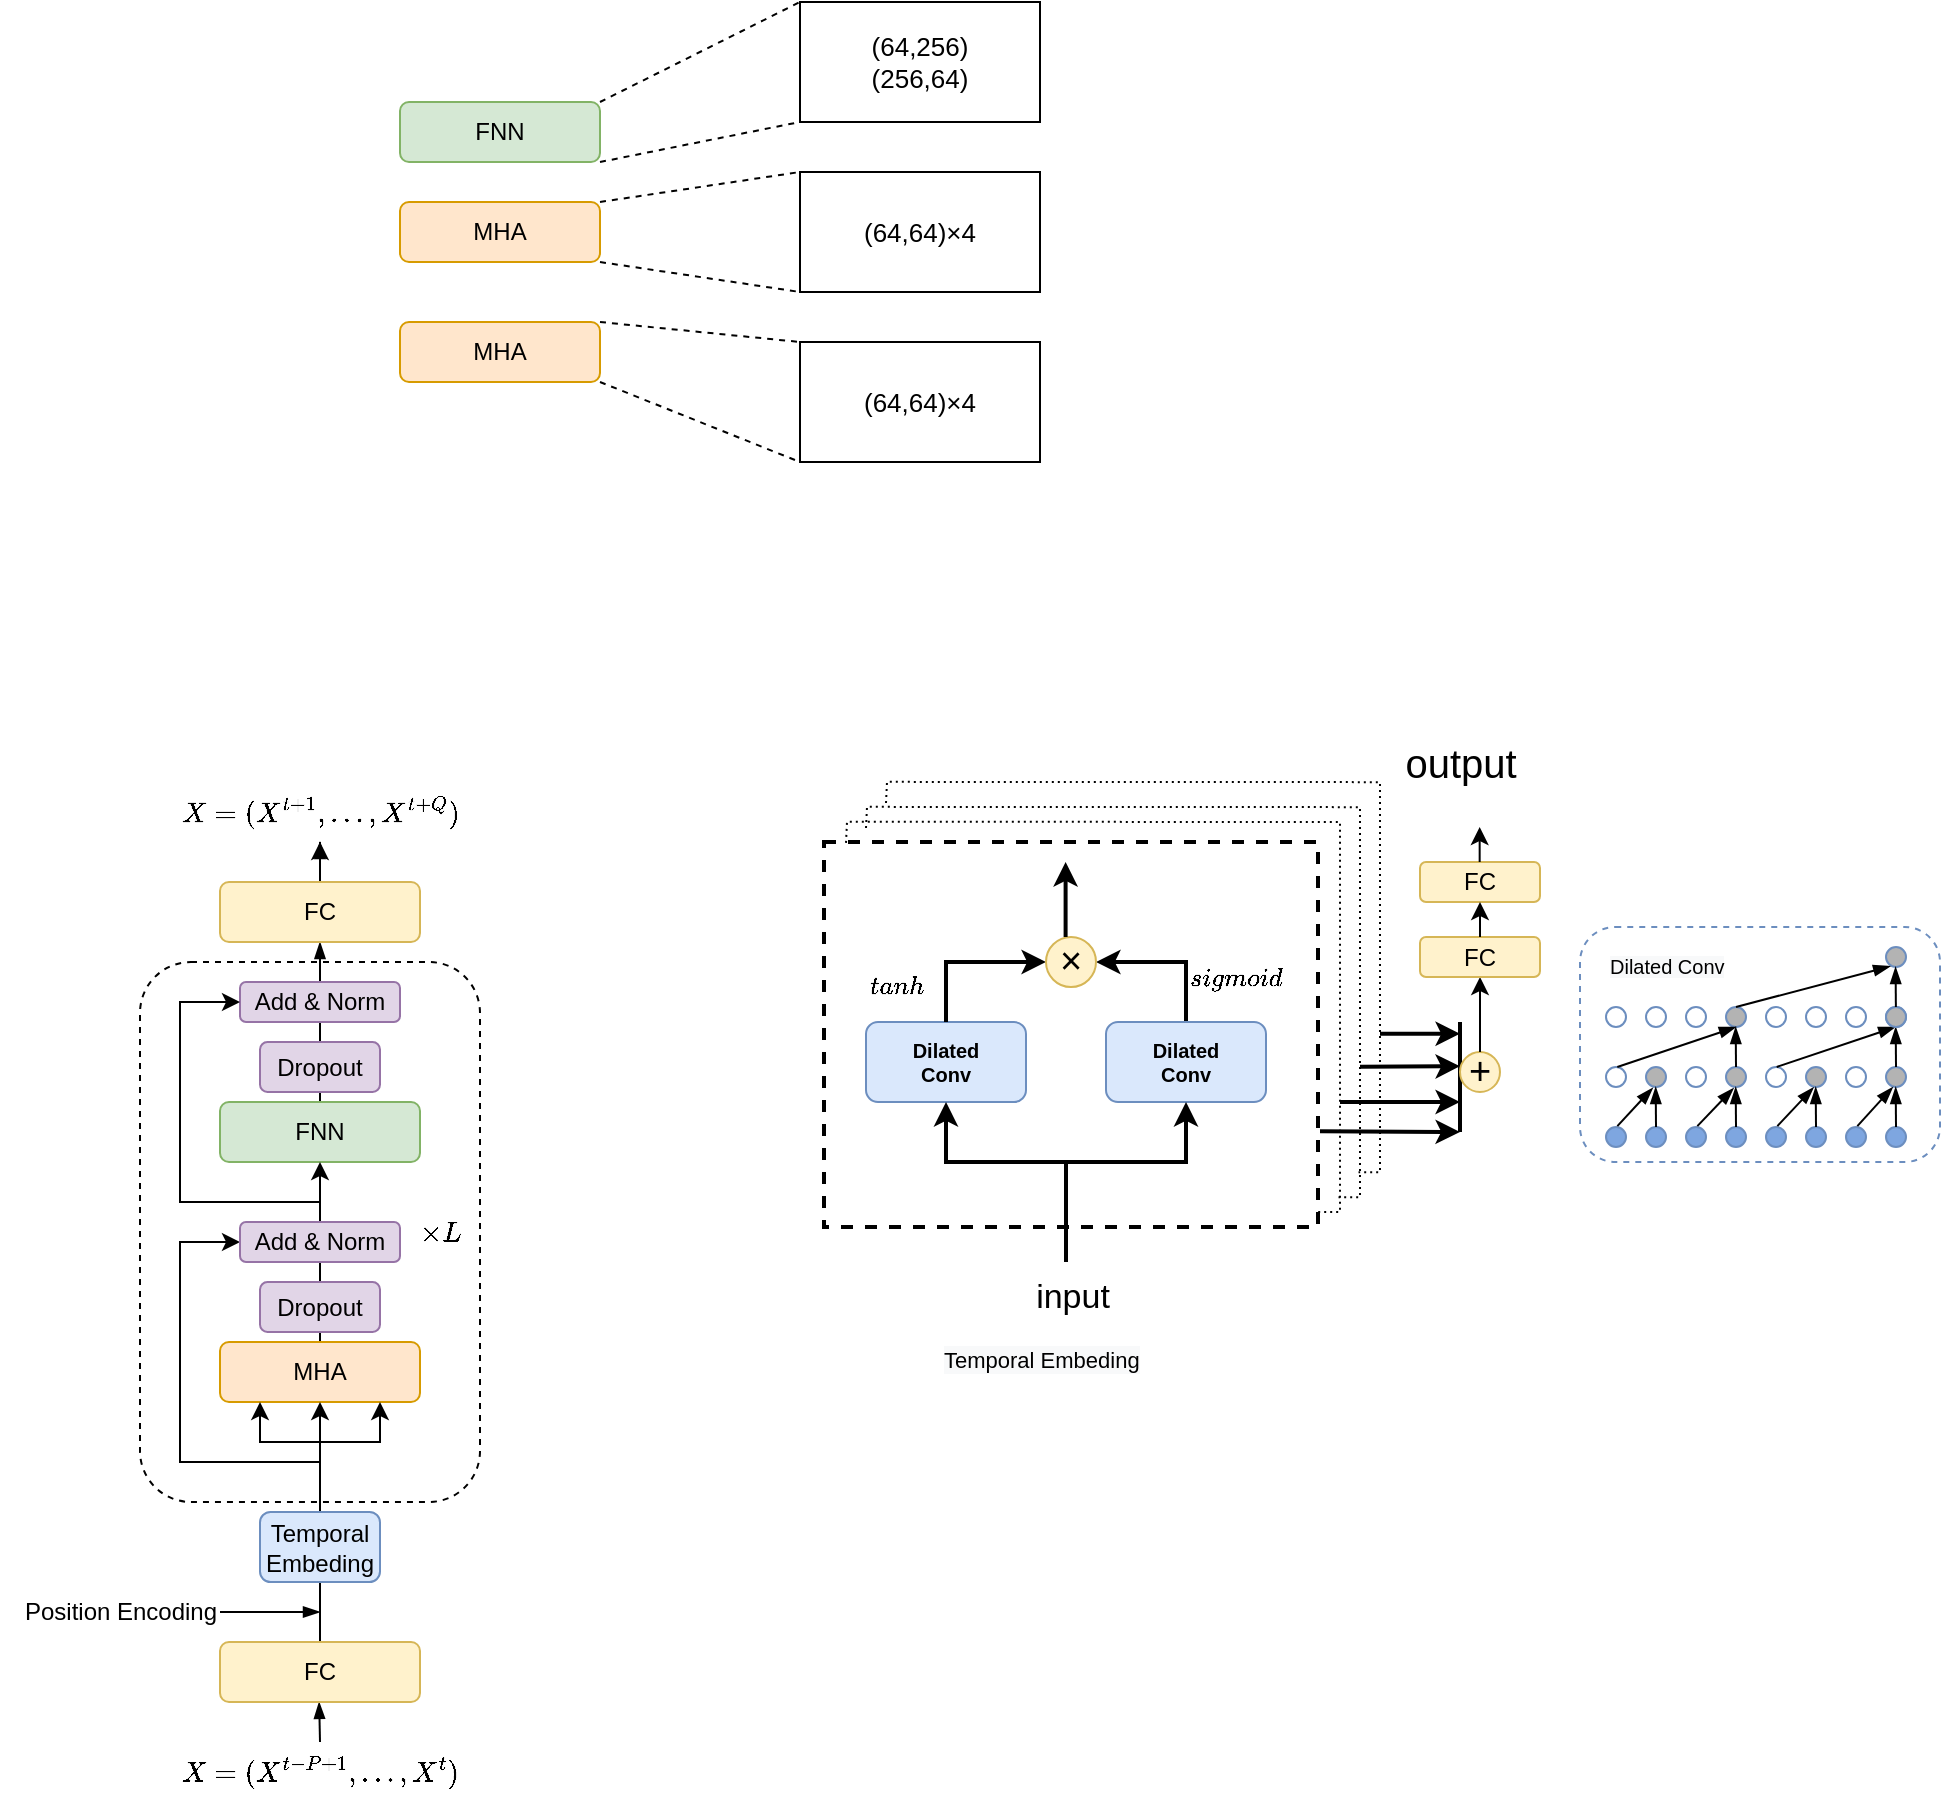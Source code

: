 <mxfile version="20.5.2" type="github">
  <diagram id="8wdQnnvvIOz9vKfe4MHK" name="第 1 页">
    <mxGraphModel dx="1375" dy="761" grid="1" gridSize="10" guides="1" tooltips="1" connect="1" arrows="1" fold="1" page="1" pageScale="1" pageWidth="827" pageHeight="1169" math="1" shadow="0">
      <root>
        <mxCell id="0" />
        <mxCell id="1" parent="0" />
        <mxCell id="e7qZqMkSA_Kf9c3aGl6x-2" value="MHA" style="rounded=1;whiteSpace=wrap;html=1;fillColor=#ffe6cc;strokeColor=#d79b00;" parent="1" vertex="1">
          <mxGeometry x="270" y="350" width="100" height="30" as="geometry" />
        </mxCell>
        <mxCell id="e7qZqMkSA_Kf9c3aGl6x-4" value="FNN" style="rounded=1;whiteSpace=wrap;html=1;fillColor=#d5e8d4;strokeColor=#82b366;" parent="1" vertex="1">
          <mxGeometry x="270" y="300" width="100" height="30" as="geometry" />
        </mxCell>
        <mxCell id="e7qZqMkSA_Kf9c3aGl6x-6" value="&lt;font style=&quot;font-size: 13px;&quot;&gt;(64,256)&lt;br&gt;(256,64)&lt;/font&gt;" style="rounded=0;whiteSpace=wrap;html=1;" parent="1" vertex="1">
          <mxGeometry x="470" y="250" width="120" height="60" as="geometry" />
        </mxCell>
        <mxCell id="e7qZqMkSA_Kf9c3aGl6x-7" value="&lt;font style=&quot;font-size: 13px;&quot;&gt;(64,64)×4&lt;/font&gt;" style="rounded=0;whiteSpace=wrap;html=1;" parent="1" vertex="1">
          <mxGeometry x="470" y="335" width="120" height="60" as="geometry" />
        </mxCell>
        <mxCell id="e7qZqMkSA_Kf9c3aGl6x-9" value="" style="endArrow=none;dashed=1;html=1;rounded=0;entryX=0;entryY=0;entryDx=0;entryDy=0;" parent="1" target="e7qZqMkSA_Kf9c3aGl6x-6" edge="1">
          <mxGeometry width="50" height="50" relative="1" as="geometry">
            <mxPoint x="370" y="300" as="sourcePoint" />
            <mxPoint x="420" y="250" as="targetPoint" />
          </mxGeometry>
        </mxCell>
        <mxCell id="e7qZqMkSA_Kf9c3aGl6x-10" value="" style="endArrow=none;dashed=1;html=1;rounded=0;entryX=0;entryY=1;entryDx=0;entryDy=0;" parent="1" target="e7qZqMkSA_Kf9c3aGl6x-6" edge="1">
          <mxGeometry width="50" height="50" relative="1" as="geometry">
            <mxPoint x="370" y="330" as="sourcePoint" />
            <mxPoint x="470" y="270" as="targetPoint" />
          </mxGeometry>
        </mxCell>
        <mxCell id="e7qZqMkSA_Kf9c3aGl6x-12" value="" style="endArrow=none;dashed=1;html=1;rounded=0;fontSize=13;entryX=0;entryY=0;entryDx=0;entryDy=0;" parent="1" target="e7qZqMkSA_Kf9c3aGl6x-7" edge="1">
          <mxGeometry width="50" height="50" relative="1" as="geometry">
            <mxPoint x="370" y="350" as="sourcePoint" />
            <mxPoint x="420" y="300" as="targetPoint" />
          </mxGeometry>
        </mxCell>
        <mxCell id="e7qZqMkSA_Kf9c3aGl6x-14" value="" style="endArrow=none;dashed=1;html=1;rounded=0;fontSize=13;entryX=0;entryY=1;entryDx=0;entryDy=0;exitX=1;exitY=1;exitDx=0;exitDy=0;" parent="1" source="e7qZqMkSA_Kf9c3aGl6x-2" target="e7qZqMkSA_Kf9c3aGl6x-7" edge="1">
          <mxGeometry width="50" height="50" relative="1" as="geometry">
            <mxPoint x="380" y="360" as="sourcePoint" />
            <mxPoint x="479.04" y="337.02" as="targetPoint" />
          </mxGeometry>
        </mxCell>
        <mxCell id="e7qZqMkSA_Kf9c3aGl6x-17" value="MHA" style="rounded=1;whiteSpace=wrap;html=1;fillColor=#ffe6cc;strokeColor=#d79b00;" parent="1" vertex="1">
          <mxGeometry x="270" y="410" width="100" height="30" as="geometry" />
        </mxCell>
        <mxCell id="e7qZqMkSA_Kf9c3aGl6x-18" value="&lt;font style=&quot;font-size: 13px;&quot;&gt;(64,64)×4&lt;/font&gt;" style="rounded=0;whiteSpace=wrap;html=1;" parent="1" vertex="1">
          <mxGeometry x="470" y="420" width="120" height="60" as="geometry" />
        </mxCell>
        <mxCell id="e7qZqMkSA_Kf9c3aGl6x-23" value="" style="endArrow=none;dashed=1;html=1;rounded=0;fontSize=13;entryX=0;entryY=0;entryDx=0;entryDy=0;exitX=1;exitY=0;exitDx=0;exitDy=0;" parent="1" source="e7qZqMkSA_Kf9c3aGl6x-17" target="e7qZqMkSA_Kf9c3aGl6x-18" edge="1">
          <mxGeometry width="50" height="50" relative="1" as="geometry">
            <mxPoint x="380" y="390" as="sourcePoint" />
            <mxPoint x="480" y="390" as="targetPoint" />
          </mxGeometry>
        </mxCell>
        <mxCell id="e7qZqMkSA_Kf9c3aGl6x-24" value="" style="endArrow=none;dashed=1;html=1;rounded=0;fontSize=13;entryX=0;entryY=1;entryDx=0;entryDy=0;exitX=1;exitY=1;exitDx=0;exitDy=0;" parent="1" source="e7qZqMkSA_Kf9c3aGl6x-17" target="e7qZqMkSA_Kf9c3aGl6x-18" edge="1">
          <mxGeometry width="50" height="50" relative="1" as="geometry">
            <mxPoint x="380" y="390" as="sourcePoint" />
            <mxPoint x="480" y="390" as="targetPoint" />
          </mxGeometry>
        </mxCell>
        <mxCell id="Rmtb3irvOzr1RXj2wSrz-20" style="edgeStyle=orthogonalEdgeStyle;rounded=0;orthogonalLoop=1;jettySize=auto;html=1;startArrow=none;startFill=0;endArrow=blockThin;endFill=1;" parent="1" source="Rmtb3irvOzr1RXj2wSrz-1" edge="1">
          <mxGeometry relative="1" as="geometry">
            <mxPoint x="230" y="720" as="targetPoint" />
          </mxGeometry>
        </mxCell>
        <mxCell id="Rmtb3irvOzr1RXj2wSrz-1" value="FNN" style="rounded=1;whiteSpace=wrap;html=1;fillColor=#d5e8d4;strokeColor=#82b366;" parent="1" vertex="1">
          <mxGeometry x="180" y="800" width="100" height="30" as="geometry" />
        </mxCell>
        <mxCell id="Rmtb3irvOzr1RXj2wSrz-9" value="" style="edgeStyle=orthogonalEdgeStyle;rounded=0;orthogonalLoop=1;jettySize=auto;html=1;" parent="1" source="Rmtb3irvOzr1RXj2wSrz-2" target="Rmtb3irvOzr1RXj2wSrz-1" edge="1">
          <mxGeometry relative="1" as="geometry" />
        </mxCell>
        <mxCell id="Rmtb3irvOzr1RXj2wSrz-2" value="MHA" style="rounded=1;whiteSpace=wrap;html=1;fillColor=#ffe6cc;strokeColor=#d79b00;" parent="1" vertex="1">
          <mxGeometry x="180" y="920" width="100" height="30" as="geometry" />
        </mxCell>
        <mxCell id="Rmtb3irvOzr1RXj2wSrz-3" value="$$X = (X^{t-P+1},...,X^{t})$$" style="text;html=1;align=center;verticalAlign=middle;resizable=0;points=[];autosize=1;strokeColor=none;fillColor=none;" parent="1" vertex="1">
          <mxGeometry x="145" y="1120" width="170" height="30" as="geometry" />
        </mxCell>
        <mxCell id="Rmtb3irvOzr1RXj2wSrz-4" value="" style="endArrow=blockThin;html=1;rounded=0;endFill=1;" parent="1" edge="1">
          <mxGeometry width="50" height="50" relative="1" as="geometry">
            <mxPoint x="230" y="1120" as="sourcePoint" />
            <mxPoint x="229.58" y="1100" as="targetPoint" />
          </mxGeometry>
        </mxCell>
        <mxCell id="Rmtb3irvOzr1RXj2wSrz-7" style="edgeStyle=orthogonalEdgeStyle;rounded=0;orthogonalLoop=1;jettySize=auto;html=1;endArrow=classic;endFill=1;" parent="1" source="Rmtb3irvOzr1RXj2wSrz-6" edge="1">
          <mxGeometry relative="1" as="geometry">
            <mxPoint x="230" y="950" as="targetPoint" />
          </mxGeometry>
        </mxCell>
        <mxCell id="Rmtb3irvOzr1RXj2wSrz-6" value="FC" style="rounded=1;whiteSpace=wrap;html=1;fillColor=#fff2cc;strokeColor=#d6b656;" parent="1" vertex="1">
          <mxGeometry x="180" y="1070" width="100" height="30" as="geometry" />
        </mxCell>
        <mxCell id="Rmtb3irvOzr1RXj2wSrz-10" value="" style="endArrow=classic;html=1;rounded=0;endFill=1;startArrow=classic;startFill=1;" parent="1" edge="1">
          <mxGeometry width="50" height="50" relative="1" as="geometry">
            <mxPoint x="200" y="950" as="sourcePoint" />
            <mxPoint x="260" y="950" as="targetPoint" />
            <Array as="points">
              <mxPoint x="200" y="970" />
              <mxPoint x="260" y="970" />
            </Array>
          </mxGeometry>
        </mxCell>
        <mxCell id="Rmtb3irvOzr1RXj2wSrz-12" value="" style="endArrow=classic;html=1;rounded=0;entryX=0;entryY=0.5;entryDx=0;entryDy=0;" parent="1" target="Rmtb3irvOzr1RXj2wSrz-23" edge="1">
          <mxGeometry width="50" height="50" relative="1" as="geometry">
            <mxPoint x="230" y="980" as="sourcePoint" />
            <mxPoint x="180" y="870" as="targetPoint" />
            <Array as="points">
              <mxPoint x="160" y="980" />
              <mxPoint x="160" y="870" />
            </Array>
          </mxGeometry>
        </mxCell>
        <mxCell id="Rmtb3irvOzr1RXj2wSrz-18" style="edgeStyle=orthogonalEdgeStyle;rounded=0;orthogonalLoop=1;jettySize=auto;html=1;startArrow=none;startFill=0;endArrow=blockThin;endFill=1;" parent="1" edge="1">
          <mxGeometry relative="1" as="geometry">
            <mxPoint x="230" y="1055" as="targetPoint" />
            <mxPoint x="180" y="1055" as="sourcePoint" />
          </mxGeometry>
        </mxCell>
        <mxCell id="Rmtb3irvOzr1RXj2wSrz-14" value="Position Encoding" style="text;html=1;align=center;verticalAlign=middle;resizable=0;points=[];autosize=1;strokeColor=none;fillColor=none;" parent="1" vertex="1">
          <mxGeometry x="70" y="1040" width="120" height="30" as="geometry" />
        </mxCell>
        <mxCell id="Rmtb3irvOzr1RXj2wSrz-19" value="Temporal Embeding" style="rounded=1;whiteSpace=wrap;html=1;fillColor=#dae8fc;strokeColor=#6c8ebf;" parent="1" vertex="1">
          <mxGeometry x="200" y="1005" width="60" height="35" as="geometry" />
        </mxCell>
        <mxCell id="Rmtb3irvOzr1RXj2wSrz-22" value="Dropout" style="rounded=1;whiteSpace=wrap;html=1;fillColor=#e1d5e7;strokeColor=#9673a6;" parent="1" vertex="1">
          <mxGeometry x="200" y="890" width="60" height="25" as="geometry" />
        </mxCell>
        <mxCell id="Rmtb3irvOzr1RXj2wSrz-23" value="Add &amp;amp; Norm" style="rounded=1;whiteSpace=wrap;html=1;fillColor=#e1d5e7;strokeColor=#9673a6;" parent="1" vertex="1">
          <mxGeometry x="190" y="860" width="80" height="20" as="geometry" />
        </mxCell>
        <mxCell id="Rmtb3irvOzr1RXj2wSrz-24" value="Dropout" style="rounded=1;whiteSpace=wrap;html=1;fillColor=#e1d5e7;strokeColor=#9673a6;" parent="1" vertex="1">
          <mxGeometry x="200" y="770" width="60" height="25" as="geometry" />
        </mxCell>
        <mxCell id="Rmtb3irvOzr1RXj2wSrz-25" value="Add &amp;amp; Norm" style="rounded=1;whiteSpace=wrap;html=1;fillColor=#e1d5e7;strokeColor=#9673a6;" parent="1" vertex="1">
          <mxGeometry x="190" y="740" width="80" height="20" as="geometry" />
        </mxCell>
        <mxCell id="Rmtb3irvOzr1RXj2wSrz-27" value="" style="endArrow=classic;html=1;rounded=0;entryX=0;entryY=0.5;entryDx=0;entryDy=0;" parent="1" target="Rmtb3irvOzr1RXj2wSrz-25" edge="1">
          <mxGeometry width="50" height="50" relative="1" as="geometry">
            <mxPoint x="230" y="850" as="sourcePoint" />
            <mxPoint x="190" y="740" as="targetPoint" />
            <Array as="points">
              <mxPoint x="160" y="850" />
              <mxPoint x="160" y="750" />
            </Array>
          </mxGeometry>
        </mxCell>
        <mxCell id="Rmtb3irvOzr1RXj2wSrz-29" style="edgeStyle=orthogonalEdgeStyle;rounded=0;orthogonalLoop=1;jettySize=auto;html=1;startArrow=none;startFill=0;endArrow=classic;endFill=1;" parent="1" source="Rmtb3irvOzr1RXj2wSrz-28" edge="1">
          <mxGeometry relative="1" as="geometry">
            <mxPoint x="230" y="670" as="targetPoint" />
          </mxGeometry>
        </mxCell>
        <mxCell id="hHXNNeR1StJMd4GyVmQN-70" value="" style="edgeStyle=orthogonalEdgeStyle;rounded=0;orthogonalLoop=1;jettySize=auto;html=1;fontSize=20;endArrow=blockThin;endFill=1;" edge="1" parent="1" source="Rmtb3irvOzr1RXj2wSrz-28" target="Rmtb3irvOzr1RXj2wSrz-30">
          <mxGeometry relative="1" as="geometry" />
        </mxCell>
        <mxCell id="Rmtb3irvOzr1RXj2wSrz-28" value="FC" style="rounded=1;whiteSpace=wrap;html=1;fillColor=#fff2cc;strokeColor=#d6b656;" parent="1" vertex="1">
          <mxGeometry x="180" y="690" width="100" height="30" as="geometry" />
        </mxCell>
        <mxCell id="Rmtb3irvOzr1RXj2wSrz-30" value="$$X = (X^{t+1},...,X^{t+Q})$$" style="text;html=1;align=center;verticalAlign=middle;resizable=0;points=[];autosize=1;strokeColor=none;fillColor=none;" parent="1" vertex="1">
          <mxGeometry x="140" y="640" width="180" height="30" as="geometry" />
        </mxCell>
        <mxCell id="Rmtb3irvOzr1RXj2wSrz-32" value="" style="rounded=1;whiteSpace=wrap;html=1;fillColor=none;dashed=1;" parent="1" vertex="1">
          <mxGeometry x="140" y="730" width="170" height="270" as="geometry" />
        </mxCell>
        <mxCell id="Rmtb3irvOzr1RXj2wSrz-33" value="$$×L$$" style="text;html=1;align=center;verticalAlign=middle;resizable=0;points=[];autosize=1;strokeColor=none;fillColor=none;dashed=1;" parent="1" vertex="1">
          <mxGeometry x="260" y="850" width="60" height="30" as="geometry" />
        </mxCell>
        <mxCell id="Rmtb3irvOzr1RXj2wSrz-34" value="" style="rounded=1;whiteSpace=wrap;html=1;fillColor=none;strokeColor=#6c8ebf;dashed=1;" parent="1" vertex="1">
          <mxGeometry x="860" y="712.5" width="180" height="117.5" as="geometry" />
        </mxCell>
        <mxCell id="Rmtb3irvOzr1RXj2wSrz-35" value="" style="ellipse;whiteSpace=wrap;html=1;aspect=fixed;fillColor=#7EA6E0;strokeColor=#6c8ebf;" parent="1" vertex="1">
          <mxGeometry x="873" y="812.5" width="10" height="10" as="geometry" />
        </mxCell>
        <mxCell id="Rmtb3irvOzr1RXj2wSrz-36" value="" style="ellipse;whiteSpace=wrap;html=1;aspect=fixed;fillColor=#7EA6E0;strokeColor=#6c8ebf;" parent="1" vertex="1">
          <mxGeometry x="893" y="812.5" width="10" height="10" as="geometry" />
        </mxCell>
        <mxCell id="Rmtb3irvOzr1RXj2wSrz-43" value="" style="ellipse;whiteSpace=wrap;html=1;aspect=fixed;fillColor=#FFFFFF;strokeColor=#6c8ebf;" parent="1" vertex="1">
          <mxGeometry x="873" y="782.5" width="10" height="10" as="geometry" />
        </mxCell>
        <mxCell id="Rmtb3irvOzr1RXj2wSrz-44" value="" style="ellipse;whiteSpace=wrap;html=1;aspect=fixed;fillColor=#B3B3B3;strokeColor=#6c8ebf;" parent="1" vertex="1">
          <mxGeometry x="893" y="782.5" width="10" height="10" as="geometry" />
        </mxCell>
        <mxCell id="Rmtb3irvOzr1RXj2wSrz-45" value="" style="ellipse;whiteSpace=wrap;html=1;aspect=fixed;fillColor=#FFFFFF;strokeColor=#6c8ebf;" parent="1" vertex="1">
          <mxGeometry x="873" y="752.5" width="10" height="10" as="geometry" />
        </mxCell>
        <mxCell id="Rmtb3irvOzr1RXj2wSrz-46" value="" style="ellipse;whiteSpace=wrap;html=1;aspect=fixed;fillColor=#FFFFFF;strokeColor=#6c8ebf;" parent="1" vertex="1">
          <mxGeometry x="893" y="752.5" width="10" height="10" as="geometry" />
        </mxCell>
        <mxCell id="Rmtb3irvOzr1RXj2wSrz-47" value="" style="ellipse;whiteSpace=wrap;html=1;aspect=fixed;fillColor=#FFFFFF;strokeColor=#6c8ebf;" parent="1" vertex="1">
          <mxGeometry x="913" y="752.5" width="10" height="10" as="geometry" />
        </mxCell>
        <mxCell id="Rmtb3irvOzr1RXj2wSrz-48" value="" style="ellipse;whiteSpace=wrap;html=1;aspect=fixed;fillColor=#B3B3B3;strokeColor=#6c8ebf;" parent="1" vertex="1">
          <mxGeometry x="933" y="752.5" width="10" height="10" as="geometry" />
        </mxCell>
        <mxCell id="Rmtb3irvOzr1RXj2wSrz-49" value="" style="ellipse;whiteSpace=wrap;html=1;aspect=fixed;fillColor=#FFFFFF;strokeColor=#6c8ebf;" parent="1" vertex="1">
          <mxGeometry x="953" y="752.5" width="10" height="10" as="geometry" />
        </mxCell>
        <mxCell id="Rmtb3irvOzr1RXj2wSrz-50" value="" style="ellipse;whiteSpace=wrap;html=1;aspect=fixed;fillColor=#FFFFFF;strokeColor=#6c8ebf;" parent="1" vertex="1">
          <mxGeometry x="973" y="752.5" width="10" height="10" as="geometry" />
        </mxCell>
        <mxCell id="Rmtb3irvOzr1RXj2wSrz-51" value="" style="endArrow=blockThin;html=1;rounded=0;exitX=0.567;exitY=-0.044;exitDx=0;exitDy=0;exitPerimeter=0;endFill=1;entryX=0.34;entryY=1.045;entryDx=0;entryDy=0;entryPerimeter=0;" parent="1" source="Rmtb3irvOzr1RXj2wSrz-35" target="Rmtb3irvOzr1RXj2wSrz-44" edge="1">
          <mxGeometry width="50" height="50" relative="1" as="geometry">
            <mxPoint x="873" y="812.5" as="sourcePoint" />
            <mxPoint x="893" y="792.5" as="targetPoint" />
          </mxGeometry>
        </mxCell>
        <mxCell id="Rmtb3irvOzr1RXj2wSrz-52" value="" style="endArrow=blockThin;html=1;rounded=0;endFill=1;" parent="1" edge="1">
          <mxGeometry width="50" height="50" relative="1" as="geometry">
            <mxPoint x="898" y="812.5" as="sourcePoint" />
            <mxPoint x="897.86" y="792.5" as="targetPoint" />
          </mxGeometry>
        </mxCell>
        <mxCell id="Rmtb3irvOzr1RXj2wSrz-55" value="" style="ellipse;whiteSpace=wrap;html=1;aspect=fixed;fillColor=#7EA6E0;strokeColor=#6c8ebf;" parent="1" vertex="1">
          <mxGeometry x="913" y="812.5" width="10" height="10" as="geometry" />
        </mxCell>
        <mxCell id="Rmtb3irvOzr1RXj2wSrz-56" value="" style="ellipse;whiteSpace=wrap;html=1;aspect=fixed;fillColor=#7EA6E0;strokeColor=#6c8ebf;" parent="1" vertex="1">
          <mxGeometry x="933" y="812.5" width="10" height="10" as="geometry" />
        </mxCell>
        <mxCell id="Rmtb3irvOzr1RXj2wSrz-57" value="" style="ellipse;whiteSpace=wrap;html=1;aspect=fixed;fillColor=#FFFFFF;strokeColor=#6c8ebf;" parent="1" vertex="1">
          <mxGeometry x="913" y="782.5" width="10" height="10" as="geometry" />
        </mxCell>
        <mxCell id="Rmtb3irvOzr1RXj2wSrz-58" value="" style="ellipse;whiteSpace=wrap;html=1;aspect=fixed;fillColor=#B3B3B3;strokeColor=#6c8ebf;" parent="1" vertex="1">
          <mxGeometry x="933" y="782.5" width="10" height="10" as="geometry" />
        </mxCell>
        <mxCell id="Rmtb3irvOzr1RXj2wSrz-59" value="" style="endArrow=blockThin;html=1;rounded=0;exitX=0.567;exitY=-0.044;exitDx=0;exitDy=0;exitPerimeter=0;endFill=1;entryX=0.379;entryY=1.064;entryDx=0;entryDy=0;entryPerimeter=0;" parent="1" source="Rmtb3irvOzr1RXj2wSrz-55" target="Rmtb3irvOzr1RXj2wSrz-58" edge="1">
          <mxGeometry width="50" height="50" relative="1" as="geometry">
            <mxPoint x="913" y="812.5" as="sourcePoint" />
            <mxPoint x="933" y="792.5" as="targetPoint" />
          </mxGeometry>
        </mxCell>
        <mxCell id="Rmtb3irvOzr1RXj2wSrz-60" value="" style="endArrow=blockThin;html=1;rounded=0;endFill=1;" parent="1" edge="1">
          <mxGeometry width="50" height="50" relative="1" as="geometry">
            <mxPoint x="938" y="812.5" as="sourcePoint" />
            <mxPoint x="937.86" y="792.5" as="targetPoint" />
          </mxGeometry>
        </mxCell>
        <mxCell id="Rmtb3irvOzr1RXj2wSrz-61" value="" style="ellipse;whiteSpace=wrap;html=1;aspect=fixed;fillColor=#7EA6E0;strokeColor=#6c8ebf;" parent="1" vertex="1">
          <mxGeometry x="953" y="812.5" width="10" height="10" as="geometry" />
        </mxCell>
        <mxCell id="Rmtb3irvOzr1RXj2wSrz-62" value="" style="ellipse;whiteSpace=wrap;html=1;aspect=fixed;fillColor=#7EA6E0;strokeColor=#6c8ebf;" parent="1" vertex="1">
          <mxGeometry x="973" y="812.5" width="10" height="10" as="geometry" />
        </mxCell>
        <mxCell id="Rmtb3irvOzr1RXj2wSrz-63" value="" style="ellipse;whiteSpace=wrap;html=1;aspect=fixed;fillColor=#FFFFFF;strokeColor=#6c8ebf;" parent="1" vertex="1">
          <mxGeometry x="953" y="782.5" width="10" height="10" as="geometry" />
        </mxCell>
        <mxCell id="Rmtb3irvOzr1RXj2wSrz-64" value="" style="ellipse;whiteSpace=wrap;html=1;aspect=fixed;fillColor=#B3B3B3;strokeColor=#6c8ebf;" parent="1" vertex="1">
          <mxGeometry x="973" y="782.5" width="10" height="10" as="geometry" />
        </mxCell>
        <mxCell id="Rmtb3irvOzr1RXj2wSrz-65" value="" style="endArrow=blockThin;html=1;rounded=0;exitX=0.567;exitY=-0.044;exitDx=0;exitDy=0;exitPerimeter=0;endFill=1;entryX=0.379;entryY=1.025;entryDx=0;entryDy=0;entryPerimeter=0;" parent="1" source="Rmtb3irvOzr1RXj2wSrz-61" target="Rmtb3irvOzr1RXj2wSrz-64" edge="1">
          <mxGeometry width="50" height="50" relative="1" as="geometry">
            <mxPoint x="953" y="812.5" as="sourcePoint" />
            <mxPoint x="973" y="792.5" as="targetPoint" />
          </mxGeometry>
        </mxCell>
        <mxCell id="Rmtb3irvOzr1RXj2wSrz-66" value="" style="endArrow=blockThin;html=1;rounded=0;endFill=1;" parent="1" edge="1">
          <mxGeometry width="50" height="50" relative="1" as="geometry">
            <mxPoint x="978" y="812.5" as="sourcePoint" />
            <mxPoint x="977.86" y="792.5" as="targetPoint" />
          </mxGeometry>
        </mxCell>
        <mxCell id="Rmtb3irvOzr1RXj2wSrz-67" value="" style="ellipse;whiteSpace=wrap;html=1;aspect=fixed;fillColor=#7EA6E0;strokeColor=#6c8ebf;" parent="1" vertex="1">
          <mxGeometry x="993" y="812.5" width="10" height="10" as="geometry" />
        </mxCell>
        <mxCell id="Rmtb3irvOzr1RXj2wSrz-68" value="" style="ellipse;whiteSpace=wrap;html=1;aspect=fixed;fillColor=#7EA6E0;strokeColor=#6c8ebf;" parent="1" vertex="1">
          <mxGeometry x="1013" y="812.5" width="10" height="10" as="geometry" />
        </mxCell>
        <mxCell id="Rmtb3irvOzr1RXj2wSrz-69" value="" style="ellipse;whiteSpace=wrap;html=1;aspect=fixed;fillColor=#FFFFFF;strokeColor=#6c8ebf;" parent="1" vertex="1">
          <mxGeometry x="993" y="782.5" width="10" height="10" as="geometry" />
        </mxCell>
        <mxCell id="Rmtb3irvOzr1RXj2wSrz-70" value="" style="ellipse;whiteSpace=wrap;html=1;aspect=fixed;fillColor=#B3B3B3;strokeColor=#6c8ebf;" parent="1" vertex="1">
          <mxGeometry x="1013" y="782.5" width="10" height="10" as="geometry" />
        </mxCell>
        <mxCell id="Rmtb3irvOzr1RXj2wSrz-71" value="" style="endArrow=blockThin;html=1;rounded=0;exitX=0.567;exitY=-0.044;exitDx=0;exitDy=0;exitPerimeter=0;endFill=1;entryX=0.34;entryY=1.006;entryDx=0;entryDy=0;entryPerimeter=0;" parent="1" source="Rmtb3irvOzr1RXj2wSrz-67" target="Rmtb3irvOzr1RXj2wSrz-70" edge="1">
          <mxGeometry width="50" height="50" relative="1" as="geometry">
            <mxPoint x="993" y="812.5" as="sourcePoint" />
            <mxPoint x="1013" y="792.5" as="targetPoint" />
          </mxGeometry>
        </mxCell>
        <mxCell id="Rmtb3irvOzr1RXj2wSrz-72" value="" style="endArrow=blockThin;html=1;rounded=0;endFill=1;" parent="1" edge="1">
          <mxGeometry width="50" height="50" relative="1" as="geometry">
            <mxPoint x="1018" y="812.5" as="sourcePoint" />
            <mxPoint x="1017.86" y="792.5" as="targetPoint" />
          </mxGeometry>
        </mxCell>
        <mxCell id="Rmtb3irvOzr1RXj2wSrz-79" value="" style="ellipse;whiteSpace=wrap;html=1;aspect=fixed;fillColor=#FFFFFF;strokeColor=#6c8ebf;" parent="1" vertex="1">
          <mxGeometry x="993" y="752.5" width="10" height="10" as="geometry" />
        </mxCell>
        <mxCell id="Rmtb3irvOzr1RXj2wSrz-80" value="" style="ellipse;whiteSpace=wrap;html=1;aspect=fixed;fillColor=#B3B3B3;strokeColor=#6c8ebf;" parent="1" vertex="1">
          <mxGeometry x="1013" y="752.5" width="10" height="10" as="geometry" />
        </mxCell>
        <mxCell id="Rmtb3irvOzr1RXj2wSrz-83" value="" style="endArrow=blockThin;html=1;rounded=0;exitX=0.567;exitY=-0.044;exitDx=0;exitDy=0;exitPerimeter=0;endFill=1;entryX=0.5;entryY=1;entryDx=0;entryDy=0;" parent="1" target="Rmtb3irvOzr1RXj2wSrz-48" edge="1">
          <mxGeometry width="50" height="50" relative="1" as="geometry">
            <mxPoint x="878.67" y="782.5" as="sourcePoint" />
            <mxPoint x="893" y="762.94" as="targetPoint" />
          </mxGeometry>
        </mxCell>
        <mxCell id="Rmtb3irvOzr1RXj2wSrz-84" value="" style="endArrow=blockThin;html=1;rounded=0;endFill=1;" parent="1" edge="1">
          <mxGeometry width="50" height="50" relative="1" as="geometry">
            <mxPoint x="938" y="782.5" as="sourcePoint" />
            <mxPoint x="937.86" y="762.5" as="targetPoint" />
          </mxGeometry>
        </mxCell>
        <mxCell id="Rmtb3irvOzr1RXj2wSrz-85" value="" style="endArrow=blockThin;html=1;rounded=0;exitX=0.567;exitY=-0.044;exitDx=0;exitDy=0;exitPerimeter=0;endFill=1;entryX=0.5;entryY=1;entryDx=0;entryDy=0;" parent="1" edge="1">
          <mxGeometry width="50" height="50" relative="1" as="geometry">
            <mxPoint x="958.34" y="782.5" as="sourcePoint" />
            <mxPoint x="1017.67" y="762.5" as="targetPoint" />
          </mxGeometry>
        </mxCell>
        <mxCell id="Rmtb3irvOzr1RXj2wSrz-86" value="" style="endArrow=blockThin;html=1;rounded=0;endFill=1;" parent="1" edge="1">
          <mxGeometry width="50" height="50" relative="1" as="geometry">
            <mxPoint x="1018" y="782.5" as="sourcePoint" />
            <mxPoint x="1017.86" y="762.5" as="targetPoint" />
          </mxGeometry>
        </mxCell>
        <mxCell id="Rmtb3irvOzr1RXj2wSrz-87" value="" style="ellipse;whiteSpace=wrap;html=1;aspect=fixed;fillColor=#B3B3B3;strokeColor=#6c8ebf;" parent="1" vertex="1">
          <mxGeometry x="1013" y="752.5" width="10" height="10" as="geometry" />
        </mxCell>
        <mxCell id="Rmtb3irvOzr1RXj2wSrz-88" value="" style="ellipse;whiteSpace=wrap;html=1;aspect=fixed;fillColor=#B3B3B3;strokeColor=#6c8ebf;" parent="1" vertex="1">
          <mxGeometry x="1013" y="722.5" width="10" height="10" as="geometry" />
        </mxCell>
        <mxCell id="Rmtb3irvOzr1RXj2wSrz-89" value="" style="endArrow=blockThin;html=1;rounded=0;exitX=0.5;exitY=0;exitDx=0;exitDy=0;endFill=1;entryX=0.21;entryY=0.966;entryDx=0;entryDy=0;entryPerimeter=0;" parent="1" source="Rmtb3irvOzr1RXj2wSrz-48" target="Rmtb3irvOzr1RXj2wSrz-88" edge="1">
          <mxGeometry width="50" height="50" relative="1" as="geometry">
            <mxPoint x="933.67" y="752.5" as="sourcePoint" />
            <mxPoint x="993" y="732.5" as="targetPoint" />
          </mxGeometry>
        </mxCell>
        <mxCell id="Rmtb3irvOzr1RXj2wSrz-90" value="" style="endArrow=blockThin;html=1;rounded=0;endFill=1;" parent="1" edge="1">
          <mxGeometry width="50" height="50" relative="1" as="geometry">
            <mxPoint x="1017.94" y="752.5" as="sourcePoint" />
            <mxPoint x="1017.8" y="732.5" as="targetPoint" />
          </mxGeometry>
        </mxCell>
        <mxCell id="Rmtb3irvOzr1RXj2wSrz-91" value="&lt;span style=&quot;color: rgb(0, 0, 0); font-family: Helvetica; font-style: normal; font-variant-ligatures: normal; font-variant-caps: normal; font-weight: 400; letter-spacing: normal; orphans: 2; text-align: center; text-indent: 0px; text-transform: none; widows: 2; word-spacing: 0px; -webkit-text-stroke-width: 0px; background-color: rgb(248, 249, 250); text-decoration-thickness: initial; text-decoration-style: initial; text-decoration-color: initial; float: none; display: inline !important;&quot;&gt;&lt;font style=&quot;font-size: 11px;&quot;&gt;Temporal Embeding&lt;/font&gt;&lt;/span&gt;" style="text;whiteSpace=wrap;html=1;" parent="1" vertex="1">
          <mxGeometry x="540" y="915" width="110" height="20" as="geometry" />
        </mxCell>
        <mxCell id="hHXNNeR1StJMd4GyVmQN-33" value="&lt;b&gt;Dilated&lt;br&gt;Conv&lt;/b&gt;" style="rounded=1;whiteSpace=wrap;html=1;fontFamily=Helvetica;fontSize=10;strokeColor=#6c8ebf;fillColor=#dae8fc;" vertex="1" parent="1">
          <mxGeometry x="503" y="760" width="80" height="40" as="geometry" />
        </mxCell>
        <mxCell id="hHXNNeR1StJMd4GyVmQN-34" style="edgeStyle=orthogonalEdgeStyle;rounded=0;orthogonalLoop=1;jettySize=auto;html=1;entryX=1;entryY=0.5;entryDx=0;entryDy=0;fontFamily=Helvetica;fontSize=19;fontColor=default;strokeWidth=2;" edge="1" parent="1" source="hHXNNeR1StJMd4GyVmQN-35" target="hHXNNeR1StJMd4GyVmQN-39">
          <mxGeometry relative="1" as="geometry">
            <Array as="points">
              <mxPoint x="663" y="730" />
            </Array>
          </mxGeometry>
        </mxCell>
        <mxCell id="hHXNNeR1StJMd4GyVmQN-35" value="&lt;b&gt;Dilated&lt;br&gt;Conv&lt;/b&gt;" style="rounded=1;whiteSpace=wrap;html=1;fontFamily=Helvetica;fontSize=10;strokeColor=#6c8ebf;fillColor=#dae8fc;" vertex="1" parent="1">
          <mxGeometry x="623" y="760" width="80" height="40" as="geometry" />
        </mxCell>
        <mxCell id="hHXNNeR1StJMd4GyVmQN-36" value="" style="endArrow=classic;startArrow=classic;html=1;rounded=0;fontFamily=Helvetica;fontSize=10;fontColor=default;exitX=0.5;exitY=1;exitDx=0;exitDy=0;entryX=0.5;entryY=1;entryDx=0;entryDy=0;strokeWidth=2;" edge="1" parent="1" source="hHXNNeR1StJMd4GyVmQN-33" target="hHXNNeR1StJMd4GyVmQN-35">
          <mxGeometry width="50" height="50" relative="1" as="geometry">
            <mxPoint x="543" y="850" as="sourcePoint" />
            <mxPoint x="703" y="840" as="targetPoint" />
            <Array as="points">
              <mxPoint x="543" y="830" />
              <mxPoint x="553" y="830" />
              <mxPoint x="663" y="830" />
            </Array>
          </mxGeometry>
        </mxCell>
        <mxCell id="hHXNNeR1StJMd4GyVmQN-37" value="" style="endArrow=none;html=1;rounded=0;fontFamily=Helvetica;fontSize=10;fontColor=default;strokeWidth=2;" edge="1" parent="1">
          <mxGeometry width="50" height="50" relative="1" as="geometry">
            <mxPoint x="603" y="880" as="sourcePoint" />
            <mxPoint x="603" y="830" as="targetPoint" />
          </mxGeometry>
        </mxCell>
        <mxCell id="hHXNNeR1StJMd4GyVmQN-38" value="" style="endArrow=classic;html=1;rounded=0;fontFamily=Helvetica;fontSize=10;fontColor=default;exitX=0.5;exitY=0;exitDx=0;exitDy=0;strokeWidth=2;" edge="1" parent="1" source="hHXNNeR1StJMd4GyVmQN-33" target="hHXNNeR1StJMd4GyVmQN-39">
          <mxGeometry width="50" height="50" relative="1" as="geometry">
            <mxPoint x="543" y="755" as="sourcePoint" />
            <mxPoint x="593" y="730" as="targetPoint" />
            <Array as="points">
              <mxPoint x="543" y="730" />
            </Array>
          </mxGeometry>
        </mxCell>
        <mxCell id="hHXNNeR1StJMd4GyVmQN-39" value="&lt;font style=&quot;font-size: 19px;&quot;&gt;×&lt;/font&gt;" style="ellipse;whiteSpace=wrap;html=1;aspect=fixed;fontFamily=Helvetica;fontSize=10;strokeColor=#d6b656;fillColor=#fff2cc;" vertex="1" parent="1">
          <mxGeometry x="593" y="717.5" width="25" height="25" as="geometry" />
        </mxCell>
        <mxCell id="hHXNNeR1StJMd4GyVmQN-41" value="&lt;span style=&quot;font-size: 11px;&quot;&gt;$$sigmoid$$&lt;/span&gt;" style="text;html=1;align=center;verticalAlign=middle;resizable=0;points=[];autosize=1;strokeColor=none;fillColor=none;fontSize=19;fontFamily=Helvetica;fontColor=default;strokeWidth=2;" vertex="1" parent="1">
          <mxGeometry x="643" y="717.5" width="90" height="40" as="geometry" />
        </mxCell>
        <mxCell id="hHXNNeR1StJMd4GyVmQN-42" value="" style="endArrow=classic;html=1;rounded=0;fontFamily=Helvetica;fontSize=19;fontColor=default;strokeWidth=2;" edge="1" parent="1">
          <mxGeometry width="50" height="50" relative="1" as="geometry">
            <mxPoint x="602.8" y="717.5" as="sourcePoint" />
            <mxPoint x="602.8" y="680" as="targetPoint" />
          </mxGeometry>
        </mxCell>
        <mxCell id="hHXNNeR1StJMd4GyVmQN-43" value="input" style="text;html=1;align=center;verticalAlign=middle;resizable=0;points=[];autosize=1;strokeColor=none;fillColor=none;fontSize=17;fontFamily=Helvetica;fontColor=default;" vertex="1" parent="1">
          <mxGeometry x="575.5" y="882.5" width="60" height="30" as="geometry" />
        </mxCell>
        <mxCell id="hHXNNeR1StJMd4GyVmQN-44" value="&lt;span style=&quot;color: rgb(0, 0, 0); font-family: Helvetica; font-size: 11px; font-style: normal; font-variant-ligatures: normal; font-variant-caps: normal; font-weight: 400; letter-spacing: normal; orphans: 2; text-align: center; text-indent: 0px; text-transform: none; widows: 2; word-spacing: 0px; -webkit-text-stroke-width: 0px; background-color: rgb(248, 249, 250); text-decoration-thickness: initial; text-decoration-style: initial; text-decoration-color: initial; float: none; display: inline !important;&quot;&gt;$$tanh$$&lt;/span&gt;" style="text;whiteSpace=wrap;html=1;fontSize=20;" vertex="1" parent="1">
          <mxGeometry x="503" y="717.5" width="100" height="50" as="geometry" />
        </mxCell>
        <mxCell id="hHXNNeR1StJMd4GyVmQN-45" value="&lt;span style=&quot;color: rgb(0, 0, 0); font-family: Helvetica; font-size: 10px; font-style: normal; font-variant-ligatures: normal; font-variant-caps: normal; letter-spacing: normal; orphans: 2; text-align: center; text-indent: 0px; text-transform: none; widows: 2; word-spacing: 0px; -webkit-text-stroke-width: 0px; background-color: rgb(248, 249, 250); text-decoration-thickness: initial; text-decoration-style: initial; text-decoration-color: initial;&quot;&gt;Dilated Conv&lt;/span&gt;" style="text;whiteSpace=wrap;html=1;fontSize=20;" vertex="1" parent="1">
          <mxGeometry x="873" y="710" width="87" height="40" as="geometry" />
        </mxCell>
        <mxCell id="hHXNNeR1StJMd4GyVmQN-46" value="" style="rounded=0;whiteSpace=wrap;html=1;fontFamily=Helvetica;fontSize=17;fontColor=default;strokeColor=default;fillColor=none;strokeWidth=2;dashed=1;" vertex="1" parent="1">
          <mxGeometry x="482" y="670" width="247" height="192.5" as="geometry" />
        </mxCell>
        <mxCell id="hHXNNeR1StJMd4GyVmQN-48" value="" style="endArrow=none;html=1;rounded=0;fontFamily=Helvetica;fontSize=17;fontColor=default;strokeWidth=1;dashed=1;dashPattern=1 2;entryX=0.997;entryY=0.961;entryDx=0;entryDy=0;entryPerimeter=0;exitX=0.038;exitY=0.002;exitDx=0;exitDy=0;exitPerimeter=0;" edge="1" parent="1" target="hHXNNeR1StJMd4GyVmQN-46">
          <mxGeometry width="50" height="50" relative="1" as="geometry">
            <mxPoint x="493" y="670.44" as="sourcePoint" />
            <mxPoint x="734.75" y="950" as="targetPoint" />
            <Array as="points">
              <mxPoint x="493.5" y="659.86" />
              <mxPoint x="740" y="660" />
              <mxPoint x="740" y="855" />
            </Array>
          </mxGeometry>
        </mxCell>
        <mxCell id="hHXNNeR1StJMd4GyVmQN-49" value="" style="endArrow=none;html=1;rounded=0;fontFamily=Helvetica;fontSize=17;fontColor=default;strokeWidth=1;dashed=1;dashPattern=1 2;entryX=0.997;entryY=0.961;entryDx=0;entryDy=0;entryPerimeter=0;exitX=0.038;exitY=0.002;exitDx=0;exitDy=0;exitPerimeter=0;" edge="1" parent="1">
          <mxGeometry width="50" height="50" relative="1" as="geometry">
            <mxPoint x="503" y="663.01" as="sourcePoint" />
            <mxPoint x="739.259" y="847.563" as="targetPoint" />
            <Array as="points">
              <mxPoint x="503.5" y="652.43" />
              <mxPoint x="750" y="652.57" />
              <mxPoint x="750" y="847.57" />
            </Array>
          </mxGeometry>
        </mxCell>
        <mxCell id="hHXNNeR1StJMd4GyVmQN-50" value="" style="endArrow=none;html=1;rounded=0;fontFamily=Helvetica;fontSize=17;fontColor=default;strokeWidth=1;dashed=1;dashPattern=1 2;entryX=0.997;entryY=0.961;entryDx=0;entryDy=0;entryPerimeter=0;exitX=0.038;exitY=0.002;exitDx=0;exitDy=0;exitPerimeter=0;" edge="1" parent="1">
          <mxGeometry width="50" height="50" relative="1" as="geometry">
            <mxPoint x="513" y="650.51" as="sourcePoint" />
            <mxPoint x="749.259" y="835.063" as="targetPoint" />
            <Array as="points">
              <mxPoint x="513.5" y="639.93" />
              <mxPoint x="760" y="640.07" />
              <mxPoint x="760" y="835.07" />
            </Array>
          </mxGeometry>
        </mxCell>
        <mxCell id="hHXNNeR1StJMd4GyVmQN-51" value="" style="endArrow=classic;html=1;rounded=0;fontFamily=Helvetica;fontSize=17;fontColor=default;strokeWidth=2;" edge="1" parent="1">
          <mxGeometry width="50" height="50" relative="1" as="geometry">
            <mxPoint x="730" y="814.66" as="sourcePoint" />
            <mxPoint x="800" y="815" as="targetPoint" />
          </mxGeometry>
        </mxCell>
        <mxCell id="hHXNNeR1StJMd4GyVmQN-52" value="" style="endArrow=classic;html=1;rounded=0;fontFamily=Helvetica;fontSize=17;fontColor=default;strokeWidth=2;" edge="1" parent="1">
          <mxGeometry width="50" height="50" relative="1" as="geometry">
            <mxPoint x="740" y="800" as="sourcePoint" />
            <mxPoint x="800" y="800" as="targetPoint" />
          </mxGeometry>
        </mxCell>
        <mxCell id="hHXNNeR1StJMd4GyVmQN-53" value="" style="endArrow=classic;html=1;rounded=0;fontFamily=Helvetica;fontSize=17;fontColor=default;strokeWidth=2;" edge="1" parent="1">
          <mxGeometry width="50" height="50" relative="1" as="geometry">
            <mxPoint x="750" y="782.32" as="sourcePoint" />
            <mxPoint x="800" y="782.16" as="targetPoint" />
          </mxGeometry>
        </mxCell>
        <mxCell id="hHXNNeR1StJMd4GyVmQN-54" value="" style="endArrow=classic;html=1;rounded=0;fontFamily=Helvetica;fontSize=17;fontColor=default;strokeWidth=2;" edge="1" parent="1">
          <mxGeometry width="50" height="50" relative="1" as="geometry">
            <mxPoint x="760" y="765.91" as="sourcePoint" />
            <mxPoint x="800" y="765.91" as="targetPoint" />
          </mxGeometry>
        </mxCell>
        <mxCell id="hHXNNeR1StJMd4GyVmQN-59" value="" style="endArrow=none;html=1;rounded=0;fontFamily=Helvetica;fontSize=17;fontColor=default;strokeWidth=2;" edge="1" parent="1">
          <mxGeometry width="50" height="50" relative="1" as="geometry">
            <mxPoint x="800" y="815" as="sourcePoint" />
            <mxPoint x="800" y="760" as="targetPoint" />
          </mxGeometry>
        </mxCell>
        <mxCell id="hHXNNeR1StJMd4GyVmQN-61" value="+" style="ellipse;whiteSpace=wrap;html=1;aspect=fixed;fontFamily=Helvetica;fontSize=19;strokeColor=#d6b656;fillColor=#fff2cc;" vertex="1" parent="1">
          <mxGeometry x="800" y="775" width="20" height="20" as="geometry" />
        </mxCell>
        <mxCell id="hHXNNeR1StJMd4GyVmQN-64" value="" style="endArrow=classic;html=1;rounded=0;fontSize=20;exitX=0.5;exitY=0;exitDx=0;exitDy=0;entryX=0.5;entryY=1;entryDx=0;entryDy=0;" edge="1" parent="1" source="hHXNNeR1StJMd4GyVmQN-61" target="hHXNNeR1StJMd4GyVmQN-65">
          <mxGeometry width="50" height="50" relative="1" as="geometry">
            <mxPoint x="840" y="780" as="sourcePoint" />
            <mxPoint x="810" y="740" as="targetPoint" />
          </mxGeometry>
        </mxCell>
        <mxCell id="hHXNNeR1StJMd4GyVmQN-65" value="FC" style="rounded=1;whiteSpace=wrap;html=1;fillColor=#fff2cc;strokeColor=#d6b656;" vertex="1" parent="1">
          <mxGeometry x="780" y="717.5" width="60" height="20" as="geometry" />
        </mxCell>
        <mxCell id="hHXNNeR1StJMd4GyVmQN-67" value="FC" style="rounded=1;whiteSpace=wrap;html=1;fillColor=#fff2cc;strokeColor=#d6b656;" vertex="1" parent="1">
          <mxGeometry x="780" y="680" width="60" height="20" as="geometry" />
        </mxCell>
        <mxCell id="hHXNNeR1StJMd4GyVmQN-68" value="" style="endArrow=classic;html=1;rounded=0;fontSize=20;exitX=0.5;exitY=0;exitDx=0;exitDy=0;entryX=0.5;entryY=1;entryDx=0;entryDy=0;" edge="1" parent="1" source="hHXNNeR1StJMd4GyVmQN-65" target="hHXNNeR1StJMd4GyVmQN-67">
          <mxGeometry width="50" height="50" relative="1" as="geometry">
            <mxPoint x="870" y="740" as="sourcePoint" />
            <mxPoint x="920" y="690" as="targetPoint" />
          </mxGeometry>
        </mxCell>
        <mxCell id="hHXNNeR1StJMd4GyVmQN-69" value="" style="endArrow=classic;html=1;rounded=0;fontSize=20;exitX=0.5;exitY=0;exitDx=0;exitDy=0;entryX=0.5;entryY=1;entryDx=0;entryDy=0;" edge="1" parent="1">
          <mxGeometry width="50" height="50" relative="1" as="geometry">
            <mxPoint x="809.83" y="680" as="sourcePoint" />
            <mxPoint x="809.83" y="662.5" as="targetPoint" />
          </mxGeometry>
        </mxCell>
        <mxCell id="hHXNNeR1StJMd4GyVmQN-72" value="output" style="text;html=1;align=center;verticalAlign=middle;resizable=0;points=[];autosize=1;strokeColor=none;fillColor=none;fontSize=20;" vertex="1" parent="1">
          <mxGeometry x="760" y="610" width="80" height="40" as="geometry" />
        </mxCell>
      </root>
    </mxGraphModel>
  </diagram>
</mxfile>
